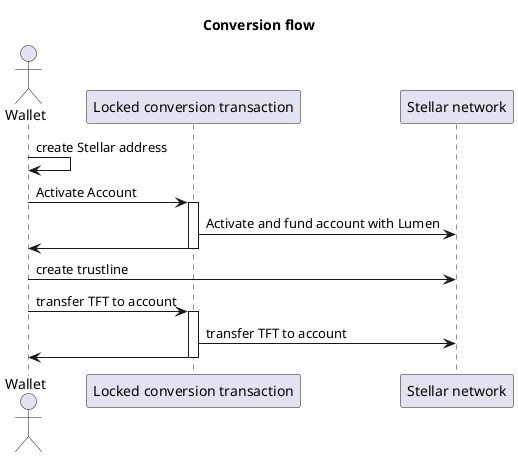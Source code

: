 @startuml conversionflow

title Conversion flow

actor Wallet
participant "Locked conversion transaction" as cs
participant "Stellar network" as sn

Wallet-> Wallet: create Stellar address

Wallet -> cs: Activate Account
activate cs
cs-> sn: Activate and fund account with Lumen
cs->Wallet
deactivate cs

Wallet->sn: create trustline
Wallet->cs: transfer TFT to account
activate cs
cs-> sn : transfer TFT to account
cs->Wallet
deactivate cs




@enduml